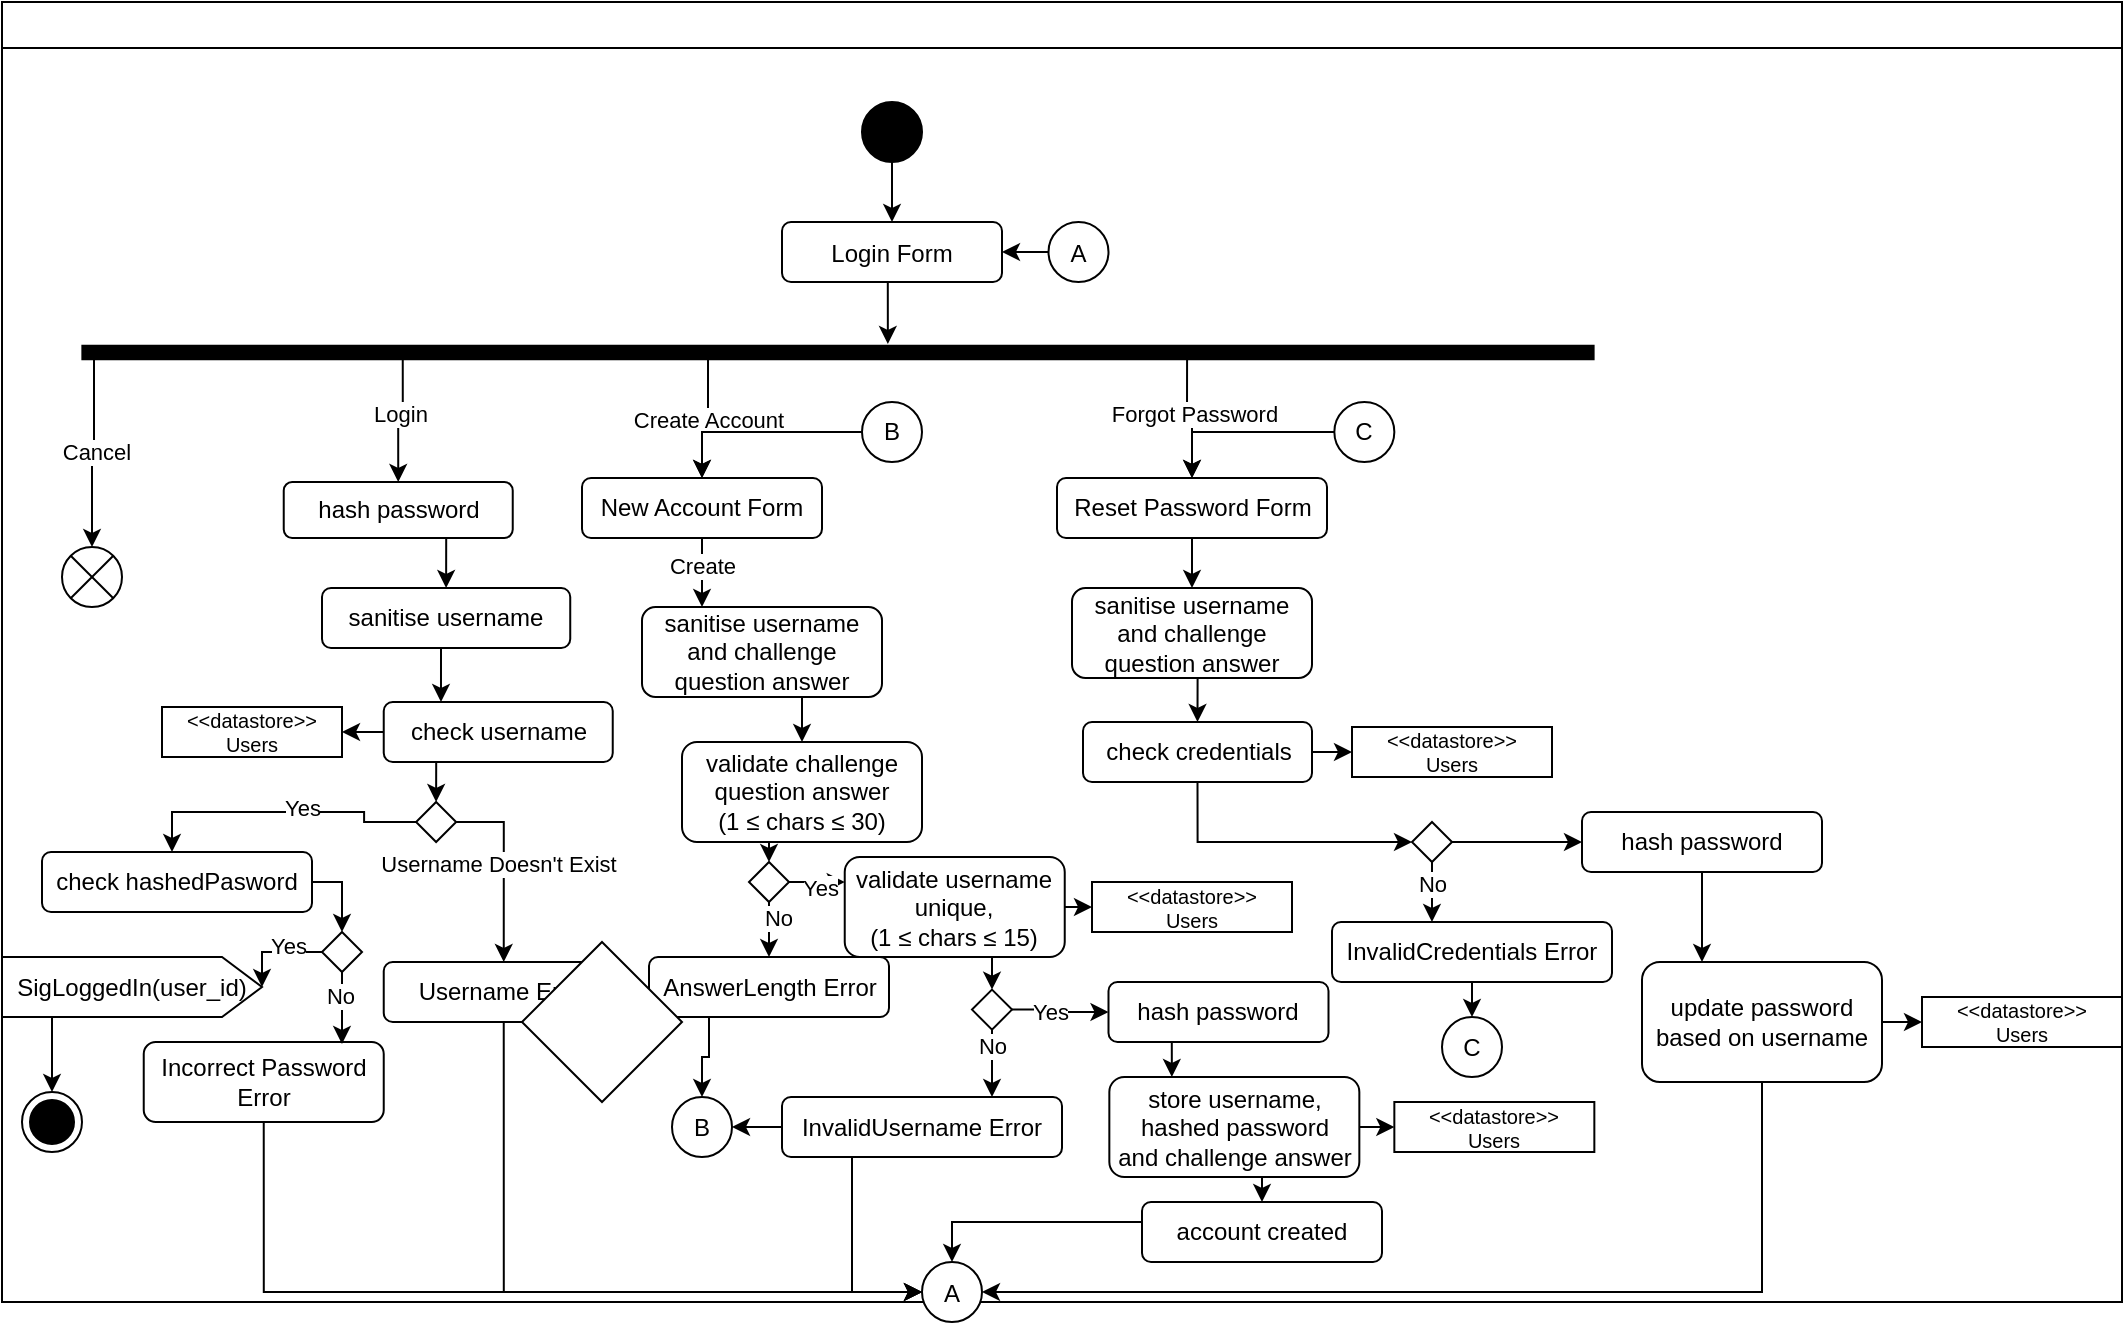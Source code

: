 <mxfile version="24.8.6">
  <diagram name="Page-1" id="e7e014a7-5840-1c2e-5031-d8a46d1fe8dd">
    <mxGraphModel dx="2757" dy="950" grid="1" gridSize="10" guides="1" tooltips="1" connect="1" arrows="1" fold="1" page="1" pageScale="1" pageWidth="1169" pageHeight="826" background="none" math="0" shadow="0">
      <root>
        <mxCell id="0" />
        <mxCell id="1" parent="0" />
        <mxCell id="2" value="" style="swimlane;whiteSpace=wrap" parent="1" vertex="1">
          <mxGeometry x="-220" y="80" width="1060" height="650" as="geometry">
            <mxRectangle x="20" y="120" width="50" height="40" as="alternateBounds" />
          </mxGeometry>
        </mxCell>
        <mxCell id="7" value="Login Form" style="rounded=1;" parent="2" vertex="1">
          <mxGeometry x="390" y="110" width="110" height="30" as="geometry" />
        </mxCell>
        <mxCell id="2FrgjrrF-dDn40EmP_Fg-46" value="" style="edgeStyle=orthogonalEdgeStyle;rounded=0;orthogonalLoop=1;jettySize=auto;html=1;entryX=0.5;entryY=0;entryDx=0;entryDy=0;" parent="2" source="2FrgjrrF-dDn40EmP_Fg-42" target="2FrgjrrF-dDn40EmP_Fg-44" edge="1">
          <mxGeometry relative="1" as="geometry">
            <mxPoint x="115" y="442" as="targetPoint" />
            <Array as="points">
              <mxPoint x="46" y="228" />
              <mxPoint x="17" y="228" />
            </Array>
          </mxGeometry>
        </mxCell>
        <mxCell id="2FrgjrrF-dDn40EmP_Fg-47" value="Cancel" style="edgeLabel;html=1;align=center;verticalAlign=middle;resizable=0;points=[];" parent="2FrgjrrF-dDn40EmP_Fg-46" vertex="1" connectable="0">
          <mxGeometry x="-0.034" y="1" relative="1" as="geometry">
            <mxPoint as="offset" />
          </mxGeometry>
        </mxCell>
        <mxCell id="6vOyJ-sNBMJ700w3KjmY-45" style="edgeStyle=orthogonalEdgeStyle;rounded=0;orthogonalLoop=1;jettySize=auto;html=1;entryX=0.5;entryY=0;entryDx=0;entryDy=0;exitX=0.858;exitY=0.586;exitDx=0;exitDy=0;exitPerimeter=0;" parent="2" source="2FrgjrrF-dDn40EmP_Fg-42" target="2FrgjrrF-dDn40EmP_Fg-80" edge="1">
          <mxGeometry relative="1" as="geometry" />
        </mxCell>
        <mxCell id="6vOyJ-sNBMJ700w3KjmY-48" value="Create Account" style="edgeLabel;html=1;align=center;verticalAlign=middle;resizable=0;points=[];" parent="6vOyJ-sNBMJ700w3KjmY-45" vertex="1" connectable="0">
          <mxGeometry x="-0.033" relative="1" as="geometry">
            <mxPoint as="offset" />
          </mxGeometry>
        </mxCell>
        <mxCell id="6vOyJ-sNBMJ700w3KjmY-46" style="edgeStyle=orthogonalEdgeStyle;rounded=0;orthogonalLoop=1;jettySize=auto;html=1;entryX=0.5;entryY=0;entryDx=0;entryDy=0;exitX=1.056;exitY=0.788;exitDx=0;exitDy=0;exitPerimeter=0;" parent="2" source="2FrgjrrF-dDn40EmP_Fg-42" target="2FrgjrrF-dDn40EmP_Fg-48" edge="1">
          <mxGeometry relative="1" as="geometry" />
        </mxCell>
        <mxCell id="6vOyJ-sNBMJ700w3KjmY-47" value="Login" style="edgeLabel;html=1;align=center;verticalAlign=middle;resizable=0;points=[];" parent="6vOyJ-sNBMJ700w3KjmY-46" vertex="1" connectable="0">
          <mxGeometry x="-0.157" y="-2" relative="1" as="geometry">
            <mxPoint as="offset" />
          </mxGeometry>
        </mxCell>
        <mxCell id="6vOyJ-sNBMJ700w3KjmY-61" style="edgeStyle=orthogonalEdgeStyle;rounded=0;orthogonalLoop=1;jettySize=auto;html=1;entryX=0.5;entryY=0;entryDx=0;entryDy=0;exitX=0.463;exitY=0.269;exitDx=0;exitDy=0;exitPerimeter=0;" parent="2" source="2FrgjrrF-dDn40EmP_Fg-42" target="2FrgjrrF-dDn40EmP_Fg-113" edge="1">
          <mxGeometry relative="1" as="geometry" />
        </mxCell>
        <mxCell id="6vOyJ-sNBMJ700w3KjmY-62" value="Forgot Password" style="edgeLabel;html=1;align=center;verticalAlign=middle;resizable=0;points=[];" parent="6vOyJ-sNBMJ700w3KjmY-61" vertex="1" connectable="0">
          <mxGeometry x="-0.071" y="3" relative="1" as="geometry">
            <mxPoint as="offset" />
          </mxGeometry>
        </mxCell>
        <mxCell id="2FrgjrrF-dDn40EmP_Fg-42" value="" style="html=1;points=[];perimeter=orthogonalPerimeter;fillColor=strokeColor;rotation=90;" parent="2" vertex="1">
          <mxGeometry x="414.62" y="-202.56" width="6.75" height="755.62" as="geometry" />
        </mxCell>
        <mxCell id="2FrgjrrF-dDn40EmP_Fg-44" value="" style="shape=sumEllipse;perimeter=ellipsePerimeter;html=1;backgroundOutline=1;" parent="2" vertex="1">
          <mxGeometry x="30" y="272.5" width="30" height="30" as="geometry" />
        </mxCell>
        <mxCell id="2FrgjrrF-dDn40EmP_Fg-53" style="edgeStyle=orthogonalEdgeStyle;rounded=0;orthogonalLoop=1;jettySize=auto;html=1;exitX=0.75;exitY=1;exitDx=0;exitDy=0;entryX=0.5;entryY=0;entryDx=0;entryDy=0;" parent="2" source="2FrgjrrF-dDn40EmP_Fg-48" target="2FrgjrrF-dDn40EmP_Fg-52" edge="1">
          <mxGeometry relative="1" as="geometry" />
        </mxCell>
        <mxCell id="2FrgjrrF-dDn40EmP_Fg-48" value="hash password" style="rounded=1;whiteSpace=wrap;html=1;" parent="2" vertex="1">
          <mxGeometry x="140.87" y="240" width="114.5" height="28" as="geometry" />
        </mxCell>
        <mxCell id="2FrgjrrF-dDn40EmP_Fg-55" style="edgeStyle=orthogonalEdgeStyle;rounded=0;orthogonalLoop=1;jettySize=auto;html=1;exitX=0.5;exitY=1;exitDx=0;exitDy=0;entryX=0.25;entryY=0;entryDx=0;entryDy=0;" parent="2" source="2FrgjrrF-dDn40EmP_Fg-52" target="2FrgjrrF-dDn40EmP_Fg-54" edge="1">
          <mxGeometry relative="1" as="geometry" />
        </mxCell>
        <mxCell id="2FrgjrrF-dDn40EmP_Fg-52" value="sanitise username" style="rounded=1;whiteSpace=wrap;html=1;" parent="2" vertex="1">
          <mxGeometry x="160" y="293" width="124.12" height="30" as="geometry" />
        </mxCell>
        <mxCell id="2FrgjrrF-dDn40EmP_Fg-61" style="edgeStyle=orthogonalEdgeStyle;rounded=0;orthogonalLoop=1;jettySize=auto;html=1;exitX=0.5;exitY=1;exitDx=0;exitDy=0;entryX=0.5;entryY=0;entryDx=0;entryDy=0;" parent="2" source="2FrgjrrF-dDn40EmP_Fg-54" target="2FrgjrrF-dDn40EmP_Fg-60" edge="1">
          <mxGeometry relative="1" as="geometry" />
        </mxCell>
        <mxCell id="6vOyJ-sNBMJ700w3KjmY-31" style="edgeStyle=orthogonalEdgeStyle;rounded=0;orthogonalLoop=1;jettySize=auto;html=1;exitX=0;exitY=0.5;exitDx=0;exitDy=0;entryX=1;entryY=0.5;entryDx=0;entryDy=0;" parent="2" source="2FrgjrrF-dDn40EmP_Fg-54" target="2FrgjrrF-dDn40EmP_Fg-56" edge="1">
          <mxGeometry relative="1" as="geometry" />
        </mxCell>
        <mxCell id="2FrgjrrF-dDn40EmP_Fg-54" value="&lt;div&gt;check username&lt;/div&gt;" style="rounded=1;whiteSpace=wrap;html=1;" parent="2" vertex="1">
          <mxGeometry x="190.87" y="350" width="114.5" height="30" as="geometry" />
        </mxCell>
        <mxCell id="2FrgjrrF-dDn40EmP_Fg-56" value="&lt;div style=&quot;font-size: 10px;&quot;&gt;&lt;font style=&quot;font-size: 10px;&quot;&gt;&amp;lt;&amp;lt;datastore&amp;gt;&amp;gt;&lt;/font&gt;&lt;/div&gt;&lt;div style=&quot;font-size: 10px;&quot;&gt;&lt;font style=&quot;font-size: 10px;&quot;&gt;Users&lt;br&gt;&lt;/font&gt;&lt;/div&gt;" style="rounded=0;whiteSpace=wrap;html=1;" parent="2" vertex="1">
          <mxGeometry x="80" y="352.5" width="90" height="25" as="geometry" />
        </mxCell>
        <mxCell id="2FrgjrrF-dDn40EmP_Fg-72" style="edgeStyle=orthogonalEdgeStyle;rounded=0;orthogonalLoop=1;jettySize=auto;html=1;exitX=1;exitY=0.5;exitDx=0;exitDy=0;entryX=0.5;entryY=0;entryDx=0;entryDy=0;" parent="2" source="2FrgjrrF-dDn40EmP_Fg-60" target="2FrgjrrF-dDn40EmP_Fg-71" edge="1">
          <mxGeometry relative="1" as="geometry" />
        </mxCell>
        <mxCell id="2FrgjrrF-dDn40EmP_Fg-75" value="Username Doesn&#39;t Exist" style="edgeLabel;html=1;align=center;verticalAlign=middle;resizable=0;points=[];" parent="2FrgjrrF-dDn40EmP_Fg-72" vertex="1" connectable="0">
          <mxGeometry x="-0.048" y="-2" relative="1" as="geometry">
            <mxPoint x="-1" as="offset" />
          </mxGeometry>
        </mxCell>
        <mxCell id="2FrgjrrF-dDn40EmP_Fg-60" value="" style="rhombus;whiteSpace=wrap;html=1;" parent="2" vertex="1">
          <mxGeometry x="207.06" y="400" width="20" height="20" as="geometry" />
        </mxCell>
        <mxCell id="2FrgjrrF-dDn40EmP_Fg-65" value="" style="ellipse;html=1;shape=endState;fillColor=strokeColor;" parent="2" vertex="1">
          <mxGeometry x="10" y="545" width="30" height="30" as="geometry" />
        </mxCell>
        <mxCell id="2FrgjrrF-dDn40EmP_Fg-79" style="edgeStyle=orthogonalEdgeStyle;rounded=0;orthogonalLoop=1;jettySize=auto;html=1;exitX=0;exitY=0.5;exitDx=0;exitDy=0;entryX=1;entryY=0.5;entryDx=0;entryDy=0;" parent="2" source="2FrgjrrF-dDn40EmP_Fg-68" target="7" edge="1">
          <mxGeometry relative="1" as="geometry" />
        </mxCell>
        <mxCell id="2FrgjrrF-dDn40EmP_Fg-68" value="A" style="ellipse;" parent="2" vertex="1">
          <mxGeometry x="523.25" y="110" width="30" height="30" as="geometry" />
        </mxCell>
        <mxCell id="2FrgjrrF-dDn40EmP_Fg-70" value="A" style="ellipse;" parent="2" vertex="1">
          <mxGeometry x="460" y="630" width="30" height="30" as="geometry" />
        </mxCell>
        <mxCell id="6vOyJ-sNBMJ700w3KjmY-33" style="edgeStyle=orthogonalEdgeStyle;rounded=0;orthogonalLoop=1;jettySize=auto;html=1;exitX=0.5;exitY=1;exitDx=0;exitDy=0;entryX=0;entryY=0.5;entryDx=0;entryDy=0;" parent="2" source="2FrgjrrF-dDn40EmP_Fg-71" target="2FrgjrrF-dDn40EmP_Fg-70" edge="1">
          <mxGeometry relative="1" as="geometry" />
        </mxCell>
        <mxCell id="2FrgjrrF-dDn40EmP_Fg-71" value="Username Error" style="rounded=1;whiteSpace=wrap;html=1;" parent="2" vertex="1">
          <mxGeometry x="190.87" y="480" width="120" height="30" as="geometry" />
        </mxCell>
        <mxCell id="6vOyJ-sNBMJ700w3KjmY-10" style="edgeStyle=orthogonalEdgeStyle;rounded=0;orthogonalLoop=1;jettySize=auto;html=1;exitX=0.5;exitY=1;exitDx=0;exitDy=0;entryX=0.5;entryY=0;entryDx=0;entryDy=0;" parent="2" source="2FrgjrrF-dDn40EmP_Fg-76" target="6vOyJ-sNBMJ700w3KjmY-7" edge="1">
          <mxGeometry relative="1" as="geometry" />
        </mxCell>
        <mxCell id="2FrgjrrF-dDn40EmP_Fg-76" value="sanitise username and challenge question answer" style="rounded=1;whiteSpace=wrap;html=1;" parent="2" vertex="1">
          <mxGeometry x="320" y="302.5" width="120" height="45" as="geometry" />
        </mxCell>
        <mxCell id="2FrgjrrF-dDn40EmP_Fg-83" style="edgeStyle=orthogonalEdgeStyle;rounded=0;orthogonalLoop=1;jettySize=auto;html=1;exitX=0.5;exitY=1;exitDx=0;exitDy=0;entryX=0.25;entryY=0;entryDx=0;entryDy=0;" parent="2" source="2FrgjrrF-dDn40EmP_Fg-80" target="2FrgjrrF-dDn40EmP_Fg-76" edge="1">
          <mxGeometry relative="1" as="geometry" />
        </mxCell>
        <mxCell id="2FrgjrrF-dDn40EmP_Fg-84" value="Create" style="edgeLabel;html=1;align=center;verticalAlign=middle;resizable=0;points=[];" parent="2FrgjrrF-dDn40EmP_Fg-83" vertex="1" connectable="0">
          <mxGeometry x="-0.192" relative="1" as="geometry">
            <mxPoint as="offset" />
          </mxGeometry>
        </mxCell>
        <mxCell id="2FrgjrrF-dDn40EmP_Fg-80" value="New Account Form" style="rounded=1;whiteSpace=wrap;html=1;" parent="2" vertex="1">
          <mxGeometry x="290" y="238" width="120" height="30" as="geometry" />
        </mxCell>
        <mxCell id="2FrgjrrF-dDn40EmP_Fg-90" style="edgeStyle=orthogonalEdgeStyle;rounded=0;orthogonalLoop=1;jettySize=auto;html=1;exitX=0.5;exitY=1;exitDx=0;exitDy=0;entryX=0.5;entryY=0;entryDx=0;entryDy=0;" parent="2" source="2FrgjrrF-dDn40EmP_Fg-85" target="2FrgjrrF-dDn40EmP_Fg-89" edge="1">
          <mxGeometry relative="1" as="geometry" />
        </mxCell>
        <mxCell id="2FrgjrrF-dDn40EmP_Fg-107" style="edgeStyle=orthogonalEdgeStyle;rounded=0;orthogonalLoop=1;jettySize=auto;html=1;exitX=1;exitY=0.5;exitDx=0;exitDy=0;entryX=0;entryY=0.5;entryDx=0;entryDy=0;" parent="2" source="2FrgjrrF-dDn40EmP_Fg-85" target="2FrgjrrF-dDn40EmP_Fg-102" edge="1">
          <mxGeometry relative="1" as="geometry" />
        </mxCell>
        <mxCell id="2FrgjrrF-dDn40EmP_Fg-85" value="&lt;div&gt;validate username&lt;/div&gt;&lt;div&gt;unique,&lt;br&gt;&lt;/div&gt;&lt;div&gt;(1 ≤ chars ≤ 15)&lt;br&gt;&lt;/div&gt;" style="rounded=1;whiteSpace=wrap;html=1;" parent="2" vertex="1">
          <mxGeometry x="421.37" y="427.5" width="110" height="50" as="geometry" />
        </mxCell>
        <mxCell id="2FrgjrrF-dDn40EmP_Fg-87" value="&lt;div style=&quot;font-size: 10px;&quot;&gt;&lt;font style=&quot;font-size: 10px;&quot;&gt;&amp;lt;&amp;lt;datastore&amp;gt;&amp;gt;&lt;/font&gt;&lt;/div&gt;&lt;div style=&quot;font-size: 10px;&quot;&gt;&lt;font style=&quot;font-size: 10px;&quot;&gt;Users&lt;br&gt;&lt;/font&gt;&lt;/div&gt;" style="rounded=0;whiteSpace=wrap;html=1;" parent="2" vertex="1">
          <mxGeometry x="696.17" y="550" width="100" height="25" as="geometry" />
        </mxCell>
        <mxCell id="2FrgjrrF-dDn40EmP_Fg-100" style="edgeStyle=orthogonalEdgeStyle;rounded=0;orthogonalLoop=1;jettySize=auto;html=1;exitX=1;exitY=0.5;exitDx=0;exitDy=0;entryX=0;entryY=0.5;entryDx=0;entryDy=0;" parent="2" source="2FrgjrrF-dDn40EmP_Fg-89" target="2FrgjrrF-dDn40EmP_Fg-99" edge="1">
          <mxGeometry relative="1" as="geometry" />
        </mxCell>
        <mxCell id="6vOyJ-sNBMJ700w3KjmY-13" value="Yes" style="edgeLabel;html=1;align=center;verticalAlign=middle;resizable=0;points=[];" parent="2FrgjrrF-dDn40EmP_Fg-100" vertex="1" connectable="0">
          <mxGeometry x="-0.225" y="-1" relative="1" as="geometry">
            <mxPoint as="offset" />
          </mxGeometry>
        </mxCell>
        <mxCell id="6vOyJ-sNBMJ700w3KjmY-50" style="edgeStyle=orthogonalEdgeStyle;rounded=0;orthogonalLoop=1;jettySize=auto;html=1;exitX=0.5;exitY=1;exitDx=0;exitDy=0;entryX=0.75;entryY=0;entryDx=0;entryDy=0;" parent="2" source="2FrgjrrF-dDn40EmP_Fg-89" target="2FrgjrrF-dDn40EmP_Fg-91" edge="1">
          <mxGeometry relative="1" as="geometry" />
        </mxCell>
        <mxCell id="6vOyJ-sNBMJ700w3KjmY-51" value="No" style="edgeLabel;html=1;align=center;verticalAlign=middle;resizable=0;points=[];" parent="6vOyJ-sNBMJ700w3KjmY-50" vertex="1" connectable="0">
          <mxGeometry x="-0.573" relative="1" as="geometry">
            <mxPoint y="1" as="offset" />
          </mxGeometry>
        </mxCell>
        <mxCell id="2FrgjrrF-dDn40EmP_Fg-89" value="" style="rhombus;whiteSpace=wrap;html=1;" parent="2" vertex="1">
          <mxGeometry x="485.0" y="493.81" width="20" height="20" as="geometry" />
        </mxCell>
        <mxCell id="6vOyJ-sNBMJ700w3KjmY-54" style="edgeStyle=orthogonalEdgeStyle;rounded=0;orthogonalLoop=1;jettySize=auto;html=1;exitX=0.25;exitY=1;exitDx=0;exitDy=0;entryX=0;entryY=0.5;entryDx=0;entryDy=0;" parent="2" source="2FrgjrrF-dDn40EmP_Fg-91" target="2FrgjrrF-dDn40EmP_Fg-70" edge="1">
          <mxGeometry relative="1" as="geometry" />
        </mxCell>
        <mxCell id="6vOyJ-sNBMJ700w3KjmY-74" style="edgeStyle=orthogonalEdgeStyle;rounded=0;orthogonalLoop=1;jettySize=auto;html=1;exitX=0;exitY=0.5;exitDx=0;exitDy=0;entryX=1;entryY=0.5;entryDx=0;entryDy=0;" parent="2" source="2FrgjrrF-dDn40EmP_Fg-91" target="6vOyJ-sNBMJ700w3KjmY-72" edge="1">
          <mxGeometry relative="1" as="geometry" />
        </mxCell>
        <mxCell id="2FrgjrrF-dDn40EmP_Fg-91" value="InvalidUsername Error" style="rounded=1;whiteSpace=wrap;html=1;" parent="2" vertex="1">
          <mxGeometry x="390.0" y="547.5" width="140" height="30" as="geometry" />
        </mxCell>
        <mxCell id="2FrgjrrF-dDn40EmP_Fg-98" style="edgeStyle=orthogonalEdgeStyle;rounded=0;orthogonalLoop=1;jettySize=auto;html=1;exitX=0.5;exitY=1;exitDx=0;exitDy=0;entryX=0.5;entryY=0;entryDx=0;entryDy=0;" parent="2" source="Lb6RcyGKGLb3nRuQMWcp-55" target="7" edge="1">
          <mxGeometry relative="1" as="geometry">
            <mxPoint x="445" y="80" as="sourcePoint" />
          </mxGeometry>
        </mxCell>
        <mxCell id="2FrgjrrF-dDn40EmP_Fg-105" style="edgeStyle=orthogonalEdgeStyle;rounded=0;orthogonalLoop=1;jettySize=auto;html=1;exitX=0.5;exitY=1;exitDx=0;exitDy=0;entryX=0.25;entryY=0;entryDx=0;entryDy=0;" parent="2" source="2FrgjrrF-dDn40EmP_Fg-99" target="2FrgjrrF-dDn40EmP_Fg-101" edge="1">
          <mxGeometry relative="1" as="geometry" />
        </mxCell>
        <mxCell id="2FrgjrrF-dDn40EmP_Fg-99" value="hash password" style="rounded=1;whiteSpace=wrap;html=1;" parent="2" vertex="1">
          <mxGeometry x="553.25" y="490" width="110" height="30" as="geometry" />
        </mxCell>
        <mxCell id="2FrgjrrF-dDn40EmP_Fg-103" style="edgeStyle=orthogonalEdgeStyle;rounded=0;orthogonalLoop=1;jettySize=auto;html=1;exitX=1;exitY=0.5;exitDx=0;exitDy=0;entryX=0;entryY=0.5;entryDx=0;entryDy=0;" parent="2" source="2FrgjrrF-dDn40EmP_Fg-101" target="2FrgjrrF-dDn40EmP_Fg-87" edge="1">
          <mxGeometry relative="1" as="geometry" />
        </mxCell>
        <mxCell id="2FrgjrrF-dDn40EmP_Fg-110" style="edgeStyle=orthogonalEdgeStyle;rounded=0;orthogonalLoop=1;jettySize=auto;html=1;exitX=0.5;exitY=1;exitDx=0;exitDy=0;entryX=0.5;entryY=0;entryDx=0;entryDy=0;" parent="2" source="2FrgjrrF-dDn40EmP_Fg-101" target="2FrgjrrF-dDn40EmP_Fg-109" edge="1">
          <mxGeometry relative="1" as="geometry" />
        </mxCell>
        <mxCell id="2FrgjrrF-dDn40EmP_Fg-101" value="&lt;div&gt;store username, hashed password&lt;/div&gt;&lt;div&gt;and challenge answer&lt;br&gt;&lt;/div&gt;" style="rounded=1;whiteSpace=wrap;html=1;" parent="2" vertex="1">
          <mxGeometry x="553.67" y="537.5" width="125" height="50" as="geometry" />
        </mxCell>
        <mxCell id="2FrgjrrF-dDn40EmP_Fg-102" value="&lt;div style=&quot;font-size: 10px;&quot;&gt;&lt;font style=&quot;font-size: 10px;&quot;&gt;&amp;lt;&amp;lt;datastore&amp;gt;&amp;gt;&lt;/font&gt;&lt;/div&gt;&lt;div style=&quot;font-size: 10px;&quot;&gt;&lt;font style=&quot;font-size: 10px;&quot;&gt;Users&lt;br&gt;&lt;/font&gt;&lt;/div&gt;" style="rounded=0;whiteSpace=wrap;html=1;" parent="2" vertex="1">
          <mxGeometry x="545" y="440" width="100" height="25" as="geometry" />
        </mxCell>
        <mxCell id="6vOyJ-sNBMJ700w3KjmY-59" style="edgeStyle=orthogonalEdgeStyle;rounded=0;orthogonalLoop=1;jettySize=auto;html=1;exitX=0;exitY=0.5;exitDx=0;exitDy=0;entryX=0.5;entryY=0;entryDx=0;entryDy=0;" parent="2" source="2FrgjrrF-dDn40EmP_Fg-109" target="2FrgjrrF-dDn40EmP_Fg-70" edge="1">
          <mxGeometry relative="1" as="geometry">
            <Array as="points">
              <mxPoint x="570" y="610" />
              <mxPoint x="475" y="610" />
            </Array>
          </mxGeometry>
        </mxCell>
        <mxCell id="2FrgjrrF-dDn40EmP_Fg-109" value="account created" style="rounded=1;whiteSpace=wrap;html=1;" parent="2" vertex="1">
          <mxGeometry x="570" y="600" width="120" height="30" as="geometry" />
        </mxCell>
        <mxCell id="6vOyJ-sNBMJ700w3KjmY-65" style="edgeStyle=orthogonalEdgeStyle;rounded=0;orthogonalLoop=1;jettySize=auto;html=1;exitX=0.5;exitY=1;exitDx=0;exitDy=0;entryX=0.5;entryY=0;entryDx=0;entryDy=0;" parent="2" source="2FrgjrrF-dDn40EmP_Fg-113" target="6vOyJ-sNBMJ700w3KjmY-64" edge="1">
          <mxGeometry relative="1" as="geometry" />
        </mxCell>
        <mxCell id="2FrgjrrF-dDn40EmP_Fg-113" value="Reset Password Form" style="rounded=1;whiteSpace=wrap;html=1;" parent="2" vertex="1">
          <mxGeometry x="527.5" y="238" width="135" height="30" as="geometry" />
        </mxCell>
        <mxCell id="6vOyJ-sNBMJ700w3KjmY-49" style="edgeStyle=orthogonalEdgeStyle;rounded=0;orthogonalLoop=1;jettySize=auto;html=1;exitX=0.25;exitY=1;exitDx=0;exitDy=0;entryX=0.5;entryY=0;entryDx=0;entryDy=0;" parent="2" source="6vOyJ-sNBMJ700w3KjmY-7" target="6vOyJ-sNBMJ700w3KjmY-14" edge="1">
          <mxGeometry relative="1" as="geometry" />
        </mxCell>
        <mxCell id="6vOyJ-sNBMJ700w3KjmY-7" value="&lt;div&gt;validate challenge question answer&lt;/div&gt;&lt;div&gt;(1 ≤ chars ≤ 30)&lt;/div&gt;" style="rounded=1;whiteSpace=wrap;html=1;" parent="2" vertex="1">
          <mxGeometry x="340" y="370" width="120" height="50" as="geometry" />
        </mxCell>
        <mxCell id="6vOyJ-sNBMJ700w3KjmY-43" style="edgeStyle=orthogonalEdgeStyle;rounded=0;orthogonalLoop=1;jettySize=auto;html=1;exitX=1;exitY=0.5;exitDx=0;exitDy=0;entryX=0;entryY=0.25;entryDx=0;entryDy=0;" parent="2" source="6vOyJ-sNBMJ700w3KjmY-14" target="2FrgjrrF-dDn40EmP_Fg-85" edge="1">
          <mxGeometry relative="1" as="geometry" />
        </mxCell>
        <mxCell id="6vOyJ-sNBMJ700w3KjmY-56" value="Yes" style="edgeLabel;html=1;align=center;verticalAlign=middle;resizable=0;points=[];" parent="6vOyJ-sNBMJ700w3KjmY-43" vertex="1" connectable="0">
          <mxGeometry x="-0.007" y="-3" relative="1" as="geometry">
            <mxPoint x="1" as="offset" />
          </mxGeometry>
        </mxCell>
        <mxCell id="6vOyJ-sNBMJ700w3KjmY-44" style="edgeStyle=orthogonalEdgeStyle;rounded=0;orthogonalLoop=1;jettySize=auto;html=1;exitX=0.5;exitY=1;exitDx=0;exitDy=0;entryX=0.5;entryY=0;entryDx=0;entryDy=0;" parent="2" source="6vOyJ-sNBMJ700w3KjmY-14" target="6vOyJ-sNBMJ700w3KjmY-19" edge="1">
          <mxGeometry relative="1" as="geometry" />
        </mxCell>
        <mxCell id="6vOyJ-sNBMJ700w3KjmY-57" value="No" style="edgeLabel;html=1;align=center;verticalAlign=middle;resizable=0;points=[];" parent="6vOyJ-sNBMJ700w3KjmY-44" vertex="1" connectable="0">
          <mxGeometry x="-0.442" y="4" relative="1" as="geometry">
            <mxPoint as="offset" />
          </mxGeometry>
        </mxCell>
        <mxCell id="6vOyJ-sNBMJ700w3KjmY-14" value="" style="rhombus;whiteSpace=wrap;html=1;" parent="2" vertex="1">
          <mxGeometry x="373.5" y="430" width="20" height="20" as="geometry" />
        </mxCell>
        <mxCell id="6vOyJ-sNBMJ700w3KjmY-73" style="edgeStyle=orthogonalEdgeStyle;rounded=0;orthogonalLoop=1;jettySize=auto;html=1;exitX=0.25;exitY=1;exitDx=0;exitDy=0;entryX=0.5;entryY=0;entryDx=0;entryDy=0;" parent="2" source="6vOyJ-sNBMJ700w3KjmY-19" target="6vOyJ-sNBMJ700w3KjmY-72" edge="1">
          <mxGeometry relative="1" as="geometry" />
        </mxCell>
        <mxCell id="6vOyJ-sNBMJ700w3KjmY-19" value="AnswerLength Error" style="rounded=1;whiteSpace=wrap;html=1;" parent="2" vertex="1">
          <mxGeometry x="323.5" y="477.5" width="120" height="30" as="geometry" />
        </mxCell>
        <mxCell id="Lb6RcyGKGLb3nRuQMWcp-29" style="edgeStyle=orthogonalEdgeStyle;rounded=0;orthogonalLoop=1;jettySize=auto;html=1;exitX=0;exitY=0;exitDx=27.5;exitDy=30;exitPerimeter=0;entryX=0.5;entryY=0;entryDx=0;entryDy=0;" edge="1" parent="2" source="2FrgjrrF-dDn40EmP_Fg-63" target="2FrgjrrF-dDn40EmP_Fg-65">
          <mxGeometry relative="1" as="geometry" />
        </mxCell>
        <mxCell id="2FrgjrrF-dDn40EmP_Fg-63" value="SigLoggedIn(user_id)" style="html=1;shape=mxgraph.infographic.ribbonSimple;notch1=0;notch2=20;align=center;verticalAlign=middle;fontSize=12;fontStyle=0;fillColor=#FFFFFF;whiteSpace=wrap;" parent="2" vertex="1">
          <mxGeometry x="1.776e-15" y="477.5" width="130" height="30" as="geometry" />
        </mxCell>
        <mxCell id="6vOyJ-sNBMJ700w3KjmY-32" style="edgeStyle=orthogonalEdgeStyle;rounded=0;orthogonalLoop=1;jettySize=auto;html=1;exitX=0.5;exitY=1;exitDx=0;exitDy=0;entryX=-0.13;entryY=0.467;entryDx=0;entryDy=0;entryPerimeter=0;" parent="2" source="7" target="2FrgjrrF-dDn40EmP_Fg-42" edge="1">
          <mxGeometry relative="1" as="geometry" />
        </mxCell>
        <mxCell id="6vOyJ-sNBMJ700w3KjmY-69" style="edgeStyle=orthogonalEdgeStyle;rounded=0;orthogonalLoop=1;jettySize=auto;html=1;exitX=0.5;exitY=1;exitDx=0;exitDy=0;entryX=0.5;entryY=0;entryDx=0;entryDy=0;" parent="2" source="6vOyJ-sNBMJ700w3KjmY-64" target="6vOyJ-sNBMJ700w3KjmY-66" edge="1">
          <mxGeometry relative="1" as="geometry" />
        </mxCell>
        <mxCell id="6vOyJ-sNBMJ700w3KjmY-64" value="sanitise username and challenge question answer" style="rounded=1;whiteSpace=wrap;html=1;" parent="2" vertex="1">
          <mxGeometry x="535" y="293" width="120" height="45" as="geometry" />
        </mxCell>
        <mxCell id="Lb6RcyGKGLb3nRuQMWcp-7" style="edgeStyle=orthogonalEdgeStyle;rounded=0;orthogonalLoop=1;jettySize=auto;html=1;exitX=0.5;exitY=1;exitDx=0;exitDy=0;entryX=0;entryY=0.5;entryDx=0;entryDy=0;" edge="1" parent="2" source="6vOyJ-sNBMJ700w3KjmY-66" target="6vOyJ-sNBMJ700w3KjmY-71">
          <mxGeometry relative="1" as="geometry" />
        </mxCell>
        <mxCell id="Lb6RcyGKGLb3nRuQMWcp-22" style="edgeStyle=orthogonalEdgeStyle;rounded=0;orthogonalLoop=1;jettySize=auto;html=1;exitX=1;exitY=0.5;exitDx=0;exitDy=0;entryX=0;entryY=0.5;entryDx=0;entryDy=0;" edge="1" parent="2" source="6vOyJ-sNBMJ700w3KjmY-66" target="6vOyJ-sNBMJ700w3KjmY-67">
          <mxGeometry relative="1" as="geometry" />
        </mxCell>
        <mxCell id="6vOyJ-sNBMJ700w3KjmY-66" value="check credentials" style="rounded=1;whiteSpace=wrap;html=1;" parent="2" vertex="1">
          <mxGeometry x="540.5" y="360" width="114.5" height="30" as="geometry" />
        </mxCell>
        <mxCell id="6vOyJ-sNBMJ700w3KjmY-67" value="&lt;div style=&quot;font-size: 10px;&quot;&gt;&lt;font style=&quot;font-size: 10px;&quot;&gt;&amp;lt;&amp;lt;datastore&amp;gt;&amp;gt;&lt;/font&gt;&lt;/div&gt;&lt;div style=&quot;font-size: 10px;&quot;&gt;&lt;font style=&quot;font-size: 10px;&quot;&gt;Users&lt;br&gt;&lt;/font&gt;&lt;/div&gt;" style="rounded=0;whiteSpace=wrap;html=1;" parent="2" vertex="1">
          <mxGeometry x="675" y="362.5" width="100" height="25" as="geometry" />
        </mxCell>
        <mxCell id="Lb6RcyGKGLb3nRuQMWcp-27" style="edgeStyle=orthogonalEdgeStyle;rounded=0;orthogonalLoop=1;jettySize=auto;html=1;exitX=1;exitY=0.5;exitDx=0;exitDy=0;entryX=0;entryY=0.5;entryDx=0;entryDy=0;" edge="1" parent="2" source="6vOyJ-sNBMJ700w3KjmY-71" target="Lb6RcyGKGLb3nRuQMWcp-8">
          <mxGeometry relative="1" as="geometry" />
        </mxCell>
        <mxCell id="6vOyJ-sNBMJ700w3KjmY-71" value="" style="rhombus;whiteSpace=wrap;html=1;" parent="2" vertex="1">
          <mxGeometry x="705" y="410" width="20" height="20" as="geometry" />
        </mxCell>
        <mxCell id="6vOyJ-sNBMJ700w3KjmY-72" value="B" style="ellipse;whiteSpace=wrap;html=1;aspect=fixed;" parent="2" vertex="1">
          <mxGeometry x="335" y="547.5" width="30" height="30" as="geometry" />
        </mxCell>
        <mxCell id="Lb6RcyGKGLb3nRuQMWcp-53" style="edgeStyle=orthogonalEdgeStyle;rounded=0;orthogonalLoop=1;jettySize=auto;html=1;exitX=0.5;exitY=1;exitDx=0;exitDy=0;entryX=0.25;entryY=0;entryDx=0;entryDy=0;" edge="1" parent="2" source="Lb6RcyGKGLb3nRuQMWcp-8" target="Lb6RcyGKGLb3nRuQMWcp-28">
          <mxGeometry relative="1" as="geometry" />
        </mxCell>
        <mxCell id="Lb6RcyGKGLb3nRuQMWcp-8" value="hash password" style="rounded=1;whiteSpace=wrap;html=1;" vertex="1" parent="2">
          <mxGeometry x="790" y="405" width="120" height="30" as="geometry" />
        </mxCell>
        <mxCell id="Lb6RcyGKGLb3nRuQMWcp-11" style="edgeStyle=orthogonalEdgeStyle;rounded=0;orthogonalLoop=1;jettySize=auto;html=1;exitX=0.5;exitY=1;exitDx=0;exitDy=0;entryX=0.5;entryY=0;entryDx=0;entryDy=0;" edge="1" parent="2" source="Lb6RcyGKGLb3nRuQMWcp-9" target="Lb6RcyGKGLb3nRuQMWcp-10">
          <mxGeometry relative="1" as="geometry" />
        </mxCell>
        <mxCell id="Lb6RcyGKGLb3nRuQMWcp-9" value="InvalidCredentials Error" style="rounded=1;whiteSpace=wrap;html=1;" vertex="1" parent="2">
          <mxGeometry x="665" y="460" width="140" height="30" as="geometry" />
        </mxCell>
        <mxCell id="Lb6RcyGKGLb3nRuQMWcp-10" value="C" style="ellipse;whiteSpace=wrap;html=1;aspect=fixed;" vertex="1" parent="2">
          <mxGeometry x="720" y="507.5" width="30" height="30" as="geometry" />
        </mxCell>
        <mxCell id="Lb6RcyGKGLb3nRuQMWcp-16" style="edgeStyle=orthogonalEdgeStyle;rounded=0;orthogonalLoop=1;jettySize=auto;html=1;exitX=0.5;exitY=1;exitDx=0;exitDy=0;entryX=0.357;entryY=0;entryDx=0;entryDy=0;entryPerimeter=0;" edge="1" parent="2" source="6vOyJ-sNBMJ700w3KjmY-71" target="Lb6RcyGKGLb3nRuQMWcp-9">
          <mxGeometry relative="1" as="geometry" />
        </mxCell>
        <mxCell id="Lb6RcyGKGLb3nRuQMWcp-17" value="No" style="edgeLabel;html=1;align=center;verticalAlign=middle;resizable=0;points=[];" vertex="1" connectable="0" parent="Lb6RcyGKGLb3nRuQMWcp-16">
          <mxGeometry x="-0.267" relative="1" as="geometry">
            <mxPoint as="offset" />
          </mxGeometry>
        </mxCell>
        <mxCell id="Lb6RcyGKGLb3nRuQMWcp-24" style="edgeStyle=orthogonalEdgeStyle;rounded=0;orthogonalLoop=1;jettySize=auto;html=1;exitX=0;exitY=0.5;exitDx=0;exitDy=0;entryX=0.5;entryY=0;entryDx=0;entryDy=0;" edge="1" parent="2" source="Lb6RcyGKGLb3nRuQMWcp-21" target="2FrgjrrF-dDn40EmP_Fg-113">
          <mxGeometry relative="1" as="geometry" />
        </mxCell>
        <mxCell id="Lb6RcyGKGLb3nRuQMWcp-21" value="C" style="ellipse;whiteSpace=wrap;html=1;aspect=fixed;" vertex="1" parent="2">
          <mxGeometry x="666.17" y="200" width="30" height="30" as="geometry" />
        </mxCell>
        <mxCell id="Lb6RcyGKGLb3nRuQMWcp-26" style="edgeStyle=orthogonalEdgeStyle;rounded=0;orthogonalLoop=1;jettySize=auto;html=1;exitX=0;exitY=0.5;exitDx=0;exitDy=0;entryX=0.5;entryY=0;entryDx=0;entryDy=0;" edge="1" parent="2" source="Lb6RcyGKGLb3nRuQMWcp-25" target="2FrgjrrF-dDn40EmP_Fg-80">
          <mxGeometry relative="1" as="geometry" />
        </mxCell>
        <mxCell id="Lb6RcyGKGLb3nRuQMWcp-25" value="B" style="ellipse;whiteSpace=wrap;html=1;aspect=fixed;" vertex="1" parent="2">
          <mxGeometry x="430" y="200" width="30" height="30" as="geometry" />
        </mxCell>
        <mxCell id="Lb6RcyGKGLb3nRuQMWcp-50" style="edgeStyle=orthogonalEdgeStyle;rounded=0;orthogonalLoop=1;jettySize=auto;html=1;exitX=1;exitY=0.5;exitDx=0;exitDy=0;entryX=0;entryY=0.5;entryDx=0;entryDy=0;" edge="1" parent="2" source="Lb6RcyGKGLb3nRuQMWcp-28" target="Lb6RcyGKGLb3nRuQMWcp-48">
          <mxGeometry relative="1" as="geometry" />
        </mxCell>
        <mxCell id="Lb6RcyGKGLb3nRuQMWcp-51" style="edgeStyle=orthogonalEdgeStyle;rounded=0;orthogonalLoop=1;jettySize=auto;html=1;exitX=0.5;exitY=1;exitDx=0;exitDy=0;entryX=1;entryY=0.5;entryDx=0;entryDy=0;" edge="1" parent="2" source="Lb6RcyGKGLb3nRuQMWcp-28" target="2FrgjrrF-dDn40EmP_Fg-70">
          <mxGeometry relative="1" as="geometry" />
        </mxCell>
        <mxCell id="Lb6RcyGKGLb3nRuQMWcp-28" value="update password based on username" style="rounded=1;whiteSpace=wrap;html=1;" vertex="1" parent="2">
          <mxGeometry x="820" y="480" width="120" height="60" as="geometry" />
        </mxCell>
        <mxCell id="Lb6RcyGKGLb3nRuQMWcp-32" style="edgeStyle=orthogonalEdgeStyle;rounded=0;orthogonalLoop=1;jettySize=auto;html=1;exitX=0.5;exitY=1;exitDx=0;exitDy=0;entryX=0;entryY=0.5;entryDx=0;entryDy=0;" edge="1" parent="2" source="Lb6RcyGKGLb3nRuQMWcp-31" target="2FrgjrrF-dDn40EmP_Fg-70">
          <mxGeometry relative="1" as="geometry" />
        </mxCell>
        <mxCell id="Lb6RcyGKGLb3nRuQMWcp-31" value="Incorrect Password Error" style="rounded=1;whiteSpace=wrap;html=1;" vertex="1" parent="2">
          <mxGeometry x="70.87" y="520" width="120" height="40" as="geometry" />
        </mxCell>
        <mxCell id="Lb6RcyGKGLb3nRuQMWcp-34" value="" style="edgeStyle=orthogonalEdgeStyle;rounded=0;orthogonalLoop=1;jettySize=auto;html=1;exitX=0;exitY=0.5;exitDx=0;exitDy=0;entryX=0;entryY=0;entryDx=65;entryDy=0;entryPerimeter=0;" edge="1" parent="2" source="2FrgjrrF-dDn40EmP_Fg-60" target="Lb6RcyGKGLb3nRuQMWcp-33">
          <mxGeometry relative="1" as="geometry">
            <mxPoint x="-13" y="510" as="sourcePoint" />
            <mxPoint x="-155" y="578" as="targetPoint" />
          </mxGeometry>
        </mxCell>
        <mxCell id="Lb6RcyGKGLb3nRuQMWcp-35" value="Yes" style="edgeLabel;html=1;align=center;verticalAlign=middle;resizable=0;points=[];" vertex="1" connectable="0" parent="Lb6RcyGKGLb3nRuQMWcp-34">
          <mxGeometry x="-0.153" y="-2" relative="1" as="geometry">
            <mxPoint as="offset" />
          </mxGeometry>
        </mxCell>
        <mxCell id="Lb6RcyGKGLb3nRuQMWcp-41" style="edgeStyle=orthogonalEdgeStyle;rounded=0;orthogonalLoop=1;jettySize=auto;html=1;exitX=1;exitY=0.5;exitDx=0;exitDy=0;entryX=0.5;entryY=0;entryDx=0;entryDy=0;" edge="1" parent="2" source="Lb6RcyGKGLb3nRuQMWcp-33" target="Lb6RcyGKGLb3nRuQMWcp-40">
          <mxGeometry relative="1" as="geometry" />
        </mxCell>
        <mxCell id="Lb6RcyGKGLb3nRuQMWcp-33" value="check hashedPasword" style="rounded=1;whiteSpace=wrap;html=1;" vertex="1" parent="2">
          <mxGeometry x="20" y="425" width="135" height="30" as="geometry" />
        </mxCell>
        <mxCell id="Lb6RcyGKGLb3nRuQMWcp-40" value="" style="rhombus;whiteSpace=wrap;html=1;" vertex="1" parent="2">
          <mxGeometry x="160" y="465" width="20" height="20" as="geometry" />
        </mxCell>
        <mxCell id="Lb6RcyGKGLb3nRuQMWcp-42" style="edgeStyle=orthogonalEdgeStyle;rounded=0;orthogonalLoop=1;jettySize=auto;html=1;exitX=0.5;exitY=1;exitDx=0;exitDy=0;entryX=0.826;entryY=0.025;entryDx=0;entryDy=0;entryPerimeter=0;" edge="1" parent="2" source="Lb6RcyGKGLb3nRuQMWcp-40" target="Lb6RcyGKGLb3nRuQMWcp-31">
          <mxGeometry relative="1" as="geometry" />
        </mxCell>
        <mxCell id="Lb6RcyGKGLb3nRuQMWcp-44" value="No" style="edgeLabel;html=1;align=center;verticalAlign=middle;resizable=0;points=[];" vertex="1" connectable="0" parent="Lb6RcyGKGLb3nRuQMWcp-42">
          <mxGeometry x="-0.333" y="-1" relative="1" as="geometry">
            <mxPoint as="offset" />
          </mxGeometry>
        </mxCell>
        <mxCell id="Lb6RcyGKGLb3nRuQMWcp-43" style="edgeStyle=orthogonalEdgeStyle;rounded=0;orthogonalLoop=1;jettySize=auto;html=1;exitX=0;exitY=0.5;exitDx=0;exitDy=0;entryX=1;entryY=0.5;entryDx=0;entryDy=0;entryPerimeter=0;" edge="1" parent="2" source="Lb6RcyGKGLb3nRuQMWcp-40" target="2FrgjrrF-dDn40EmP_Fg-63">
          <mxGeometry relative="1" as="geometry" />
        </mxCell>
        <mxCell id="Lb6RcyGKGLb3nRuQMWcp-45" value="Yes" style="edgeLabel;html=1;align=center;verticalAlign=middle;resizable=0;points=[];" vertex="1" connectable="0" parent="Lb6RcyGKGLb3nRuQMWcp-43">
          <mxGeometry x="-0.284" y="-3" relative="1" as="geometry">
            <mxPoint as="offset" />
          </mxGeometry>
        </mxCell>
        <mxCell id="Lb6RcyGKGLb3nRuQMWcp-48" value="&lt;div style=&quot;font-size: 10px;&quot;&gt;&lt;font style=&quot;font-size: 10px;&quot;&gt;&amp;lt;&amp;lt;datastore&amp;gt;&amp;gt;&lt;/font&gt;&lt;/div&gt;&lt;div style=&quot;font-size: 10px;&quot;&gt;&lt;font style=&quot;font-size: 10px;&quot;&gt;Users&lt;br&gt;&lt;/font&gt;&lt;/div&gt;" style="rounded=0;whiteSpace=wrap;html=1;" vertex="1" parent="2">
          <mxGeometry x="960" y="497.5" width="100" height="25" as="geometry" />
        </mxCell>
        <mxCell id="Lb6RcyGKGLb3nRuQMWcp-55" value="" style="ellipse;fillColor=strokeColor;html=1;" vertex="1" parent="2">
          <mxGeometry x="430" y="50" width="30" height="30" as="geometry" />
        </mxCell>
        <mxCell id="Lb6RcyGKGLb3nRuQMWcp-39" value="" style="rhombus;whiteSpace=wrap;html=1;" vertex="1" parent="1">
          <mxGeometry x="40" y="550" width="80" height="80" as="geometry" />
        </mxCell>
      </root>
    </mxGraphModel>
  </diagram>
</mxfile>
